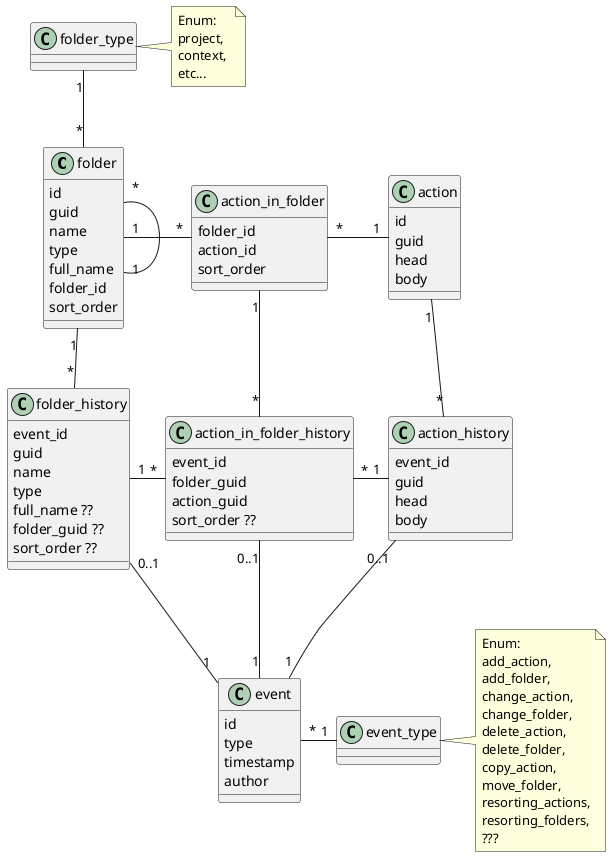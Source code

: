 @startuml

class folder {
    id
    guid
    name
    type
    full_name
    folder_id
    sort_order
}

class action {
    id
    guid
    head
    body
}

class action_in_folder {
    folder_id
    action_id
    sort_order
}

class folder_type {
}
note right of folder_type
Enum: 
project, 
context, 
etc...
end note

folder "1" -r- "*" action_in_folder
action "1" -l- "*" action_in_folder
folder "1" -l- "*" folder
folder "*" -u- "1" folder_type

class event {
    id
    type
    timestamp
    author
}

class event_type {
}
note right of event_type
Enum: 
add_action, 
add_folder, 
change_action, 
change_folder,
delete_action,
delete_folder,
copy_action,
move_folder,
resorting_actions,
resorting_folders,
???
end note

class folder_history {
    event_id
    guid
    name
    type
    full_name ??
    folder_guid ??
    sort_order ??
}

class action_history {
    event_id
    guid
    head
    body
}

class action_in_folder_history {
    event_id
    folder_guid
    action_guid
    sort_order ??
}

event "*" -r- "1" event_type
folder "1" -d- "*" folder_history
action "1" -d- "*" action_history
action_in_folder "1" -d- "*" action_in_folder_history
event "1" -u- "0..1" action_history
event "1" -u- "0..1" folder_history
event "1" -u- "0..1" action_in_folder_history
folder_history "1" -r- "*" action_in_folder_history
action_history "1" -l- "*" action_in_folder_history

@enduml
